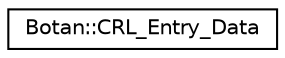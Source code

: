 digraph "Graphical Class Hierarchy"
{
  edge [fontname="Helvetica",fontsize="10",labelfontname="Helvetica",labelfontsize="10"];
  node [fontname="Helvetica",fontsize="10",shape=record];
  rankdir="LR";
  Node0 [label="Botan::CRL_Entry_Data",height=0.2,width=0.4,color="black", fillcolor="white", style="filled",URL="$struct_botan_1_1_c_r_l___entry___data.html"];
}
